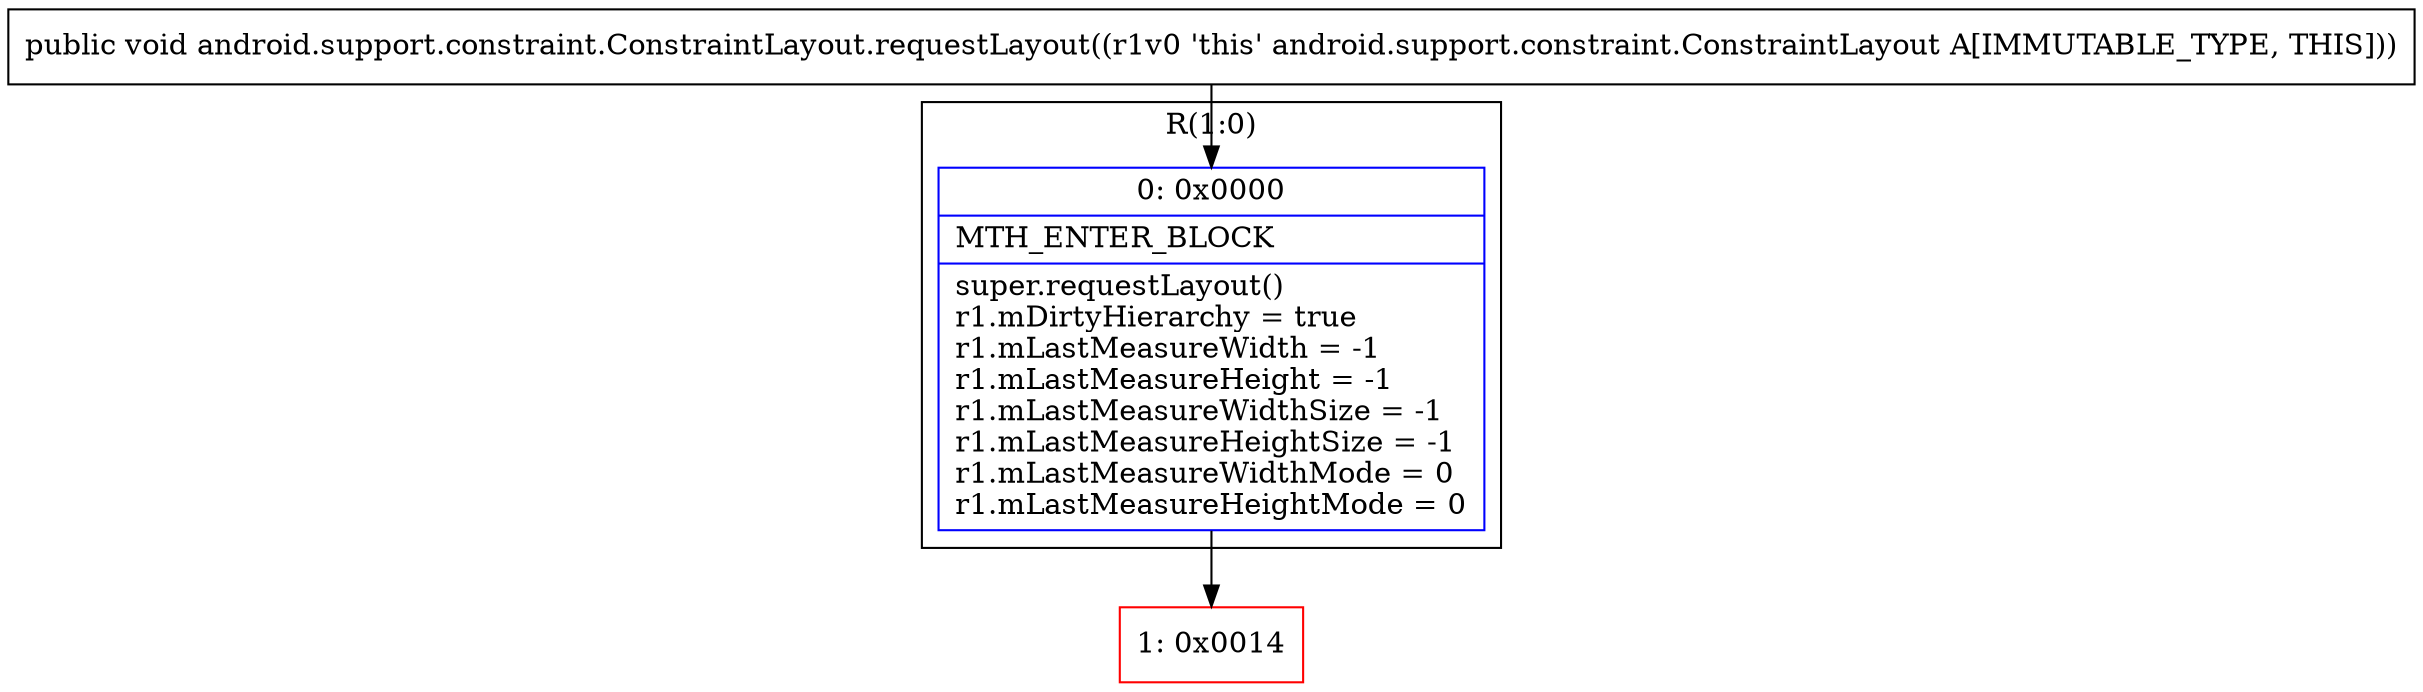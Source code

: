 digraph "CFG forandroid.support.constraint.ConstraintLayout.requestLayout()V" {
subgraph cluster_Region_1357766187 {
label = "R(1:0)";
node [shape=record,color=blue];
Node_0 [shape=record,label="{0\:\ 0x0000|MTH_ENTER_BLOCK\l|super.requestLayout()\lr1.mDirtyHierarchy = true\lr1.mLastMeasureWidth = \-1\lr1.mLastMeasureHeight = \-1\lr1.mLastMeasureWidthSize = \-1\lr1.mLastMeasureHeightSize = \-1\lr1.mLastMeasureWidthMode = 0\lr1.mLastMeasureHeightMode = 0\l}"];
}
Node_1 [shape=record,color=red,label="{1\:\ 0x0014}"];
MethodNode[shape=record,label="{public void android.support.constraint.ConstraintLayout.requestLayout((r1v0 'this' android.support.constraint.ConstraintLayout A[IMMUTABLE_TYPE, THIS])) }"];
MethodNode -> Node_0;
Node_0 -> Node_1;
}

